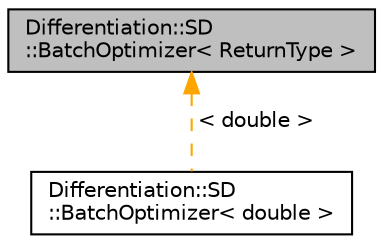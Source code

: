 digraph "Differentiation::SD::BatchOptimizer&lt; ReturnType &gt;"
{
 // LATEX_PDF_SIZE
  edge [fontname="Helvetica",fontsize="10",labelfontname="Helvetica",labelfontsize="10"];
  node [fontname="Helvetica",fontsize="10",shape=record];
  Node1 [label="Differentiation::SD\l::BatchOptimizer\< ReturnType \>",height=0.2,width=0.4,color="black", fillcolor="grey75", style="filled", fontcolor="black",tooltip=" "];
  Node1 -> Node2 [dir="back",color="orange",fontsize="10",style="dashed",label=" \< double \>" ,fontname="Helvetica"];
  Node2 [label="Differentiation::SD\l::BatchOptimizer\< double \>",height=0.2,width=0.4,color="black", fillcolor="white", style="filled",URL="$classDifferentiation_1_1SD_1_1BatchOptimizer.html",tooltip=" "];
}
